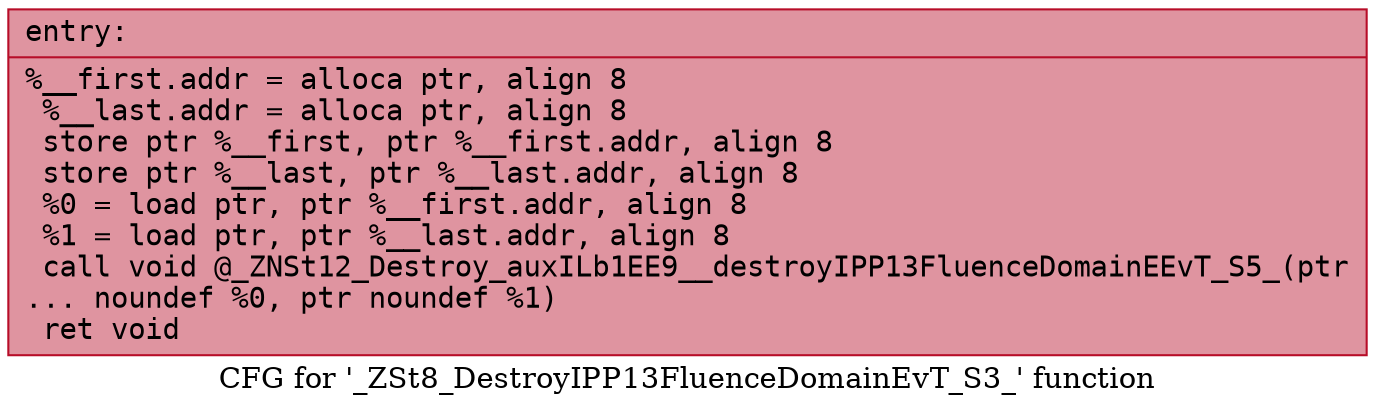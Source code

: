 digraph "CFG for '_ZSt8_DestroyIPP13FluenceDomainEvT_S3_' function" {
	label="CFG for '_ZSt8_DestroyIPP13FluenceDomainEvT_S3_' function";

	Node0x564271a57a00 [shape=record,color="#b70d28ff", style=filled, fillcolor="#b70d2870" fontname="Courier",label="{entry:\l|  %__first.addr = alloca ptr, align 8\l  %__last.addr = alloca ptr, align 8\l  store ptr %__first, ptr %__first.addr, align 8\l  store ptr %__last, ptr %__last.addr, align 8\l  %0 = load ptr, ptr %__first.addr, align 8\l  %1 = load ptr, ptr %__last.addr, align 8\l  call void @_ZNSt12_Destroy_auxILb1EE9__destroyIPP13FluenceDomainEEvT_S5_(ptr\l... noundef %0, ptr noundef %1)\l  ret void\l}"];
}
